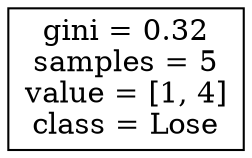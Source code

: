 digraph Tree {
node [shape=box] ;
0 [label="gini = 0.32\nsamples = 5\nvalue = [1, 4]\nclass = Lose"] ;
}